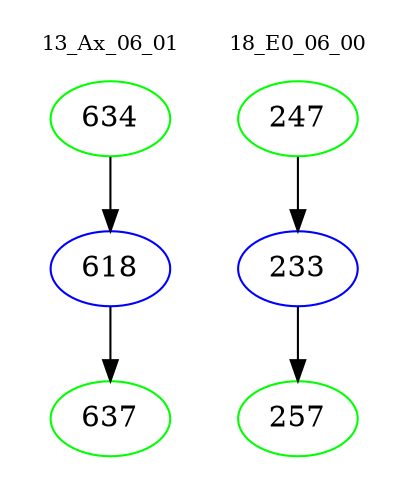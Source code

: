 digraph{
subgraph cluster_0 {
color = white
label = "13_Ax_06_01";
fontsize=10;
T0_634 [label="634", color="green"]
T0_634 -> T0_618 [color="black"]
T0_618 [label="618", color="blue"]
T0_618 -> T0_637 [color="black"]
T0_637 [label="637", color="green"]
}
subgraph cluster_1 {
color = white
label = "18_E0_06_00";
fontsize=10;
T1_247 [label="247", color="green"]
T1_247 -> T1_233 [color="black"]
T1_233 [label="233", color="blue"]
T1_233 -> T1_257 [color="black"]
T1_257 [label="257", color="green"]
}
}
